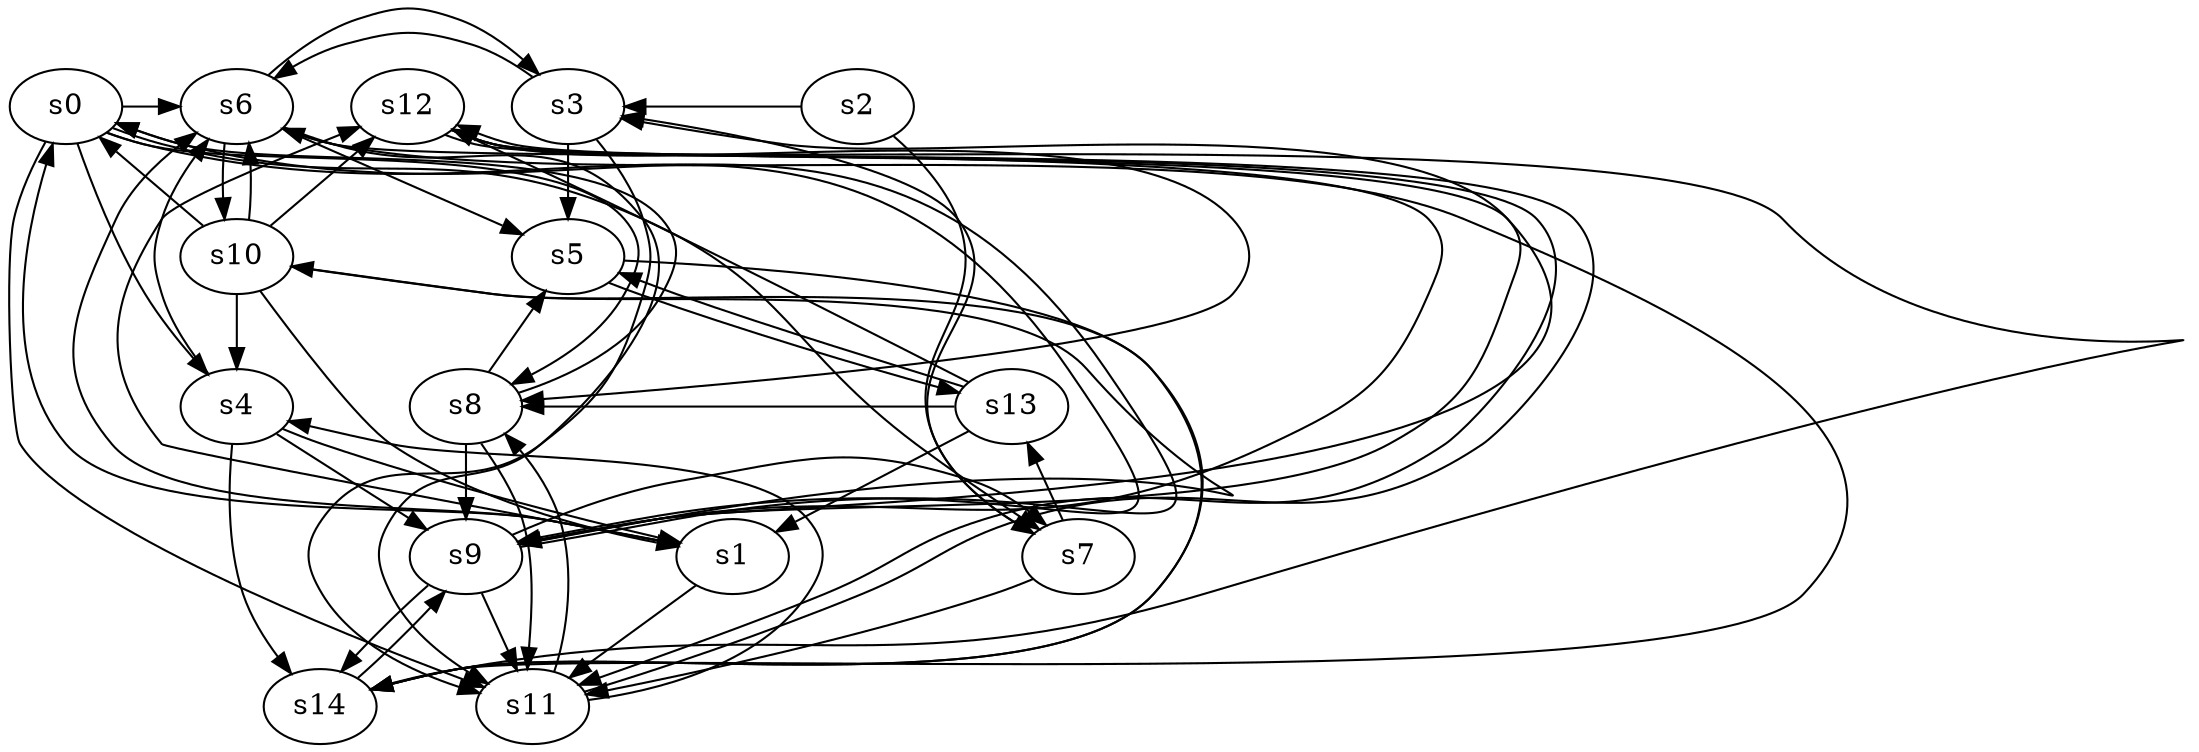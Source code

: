 digraph game_0974_complex_15 {
    s0 [name="s0", player=1];
    s1 [name="s1", player=0];
    s2 [name="s2", player=0, target=1];
    s3 [name="s3", player=1];
    s4 [name="s4", player=0];
    s5 [name="s5", player=1];
    s6 [name="s6", player=0];
    s7 [name="s7", player=1, target=1];
    s8 [name="s8", player=0];
    s9 [name="s9", player=1];
    s10 [name="s10", player=1];
    s11 [name="s11", player=1, target=1];
    s12 [name="s12", player=0, target=1];
    s13 [name="s13", player=0];
    s14 [name="s14", player=0, target=1];

    s0 -> s4 [constraint="time == 0 || time == 1 || time == 2 || time == 10 || time == 12"];
    s0 -> s6 [constraint="time % 2 == 0 && time % 4 == 1"];
    s0 -> s7 [constraint="time % 5 == 3 || time % 4 == 3"];
    s0 -> s8 [constraint="!(time % 3 == 2)"];
    s0 -> s9 [constraint="!(time % 4 == 3)"];
    s0 -> s11 [constraint="time == 2 || time == 6 || time == 24"];
    s1 -> s0 [constraint="!(time % 5 == 3)"];
    s1 -> s6 [constraint="time % 4 == 0"];
    s1 -> s11 [constraint="time % 3 == 2"];
    s1 -> s12 [constraint="time == 7 || time == 11 || time == 21"];
    s2 -> s3 [constraint="time % 2 == 1 && time % 3 == 1"];
    s2 -> s7 [constraint="time % 3 == 2 && time % 3 == 0"];
    s3 -> s5;
    s3 -> s6 [constraint="!(time % 6 == 4)"];
    s3 -> s11 [constraint="time % 4 == 0 || time % 5 == 2"];
    s4 -> s1;
    s4 -> s6 [constraint="time % 4 == 2 && time % 3 == 0"];
    s4 -> s9;
    s4 -> s14;
    s5 -> s13 [constraint="time % 2 == 0 && time % 3 == 2"];
    s5 -> s14 [constraint="!(time % 2 == 1)"];
    s6 -> s3 [constraint="time % 5 == 4 || time % 3 == 2"];
    s6 -> s5 [constraint="time == 13"];
    s6 -> s9 [constraint="!(time % 2 == 0)"];
    s6 -> s10;
    s6 -> s11 [constraint="!(time % 3 == 1)"];
    s7 -> s3 [constraint="time == 7 || time == 9 || time == 10 || time == 14"];
    s7 -> s11;
    s7 -> s13 [constraint="!(time % 2 == 0)"];
    s8 -> s0 [constraint="time % 4 == 0 && time % 5 == 4"];
    s8 -> s5 [constraint="time % 4 == 2 && time % 3 == 0"];
    s8 -> s9;
    s8 -> s11 [constraint="time % 4 == 0 || time % 4 == 0"];
    s9 -> s0 [constraint="time == 7 || time == 11"];
    s9 -> s3 [constraint="time % 4 == 1 || time % 5 == 4"];
    s9 -> s7 [constraint="!(time % 2 == 0)"];
    s9 -> s10 [constraint="time % 5 == 2 || time % 4 == 3"];
    s9 -> s11;
    s9 -> s14;
    s10 -> s0 [constraint="!(time % 3 == 1)"];
    s10 -> s1 [constraint="time % 3 == 1 && time % 4 == 3"];
    s10 -> s4;
    s10 -> s6 [constraint="time % 2 == 1 && time % 5 == 3"];
    s10 -> s12 [constraint="!(time % 4 == 3)"];
    s10 -> s14 [constraint="time % 7 == 0"];
    s11 -> s4 [constraint="time == 12"];
    s11 -> s8 [constraint="time % 4 == 2 && time % 4 == 1"];
    s11 -> s12 [constraint="time % 4 == 2 && time % 5 == 4"];
    s12 -> s8 [constraint="time % 4 == 3 || time % 5 == 2"];
    s12 -> s9 [constraint="time % 2 == 0 || time % 3 == 1"];
    s12 -> s11 [constraint="time % 2 == 1 && time % 5 == 0"];
    s12 -> s14 [constraint="time == 9"];
    s13 -> s1;
    s13 -> s5 [constraint="time == 4"];
    s13 -> s8 [constraint="time % 4 == 2 || time % 5 == 2"];
    s13 -> s12 [constraint="time == 4 || time == 13 || time == 20 || time == 28"];
    s14 -> s6 [constraint="time == 18"];
    s14 -> s9 [constraint="time % 7 == 4"];
}
